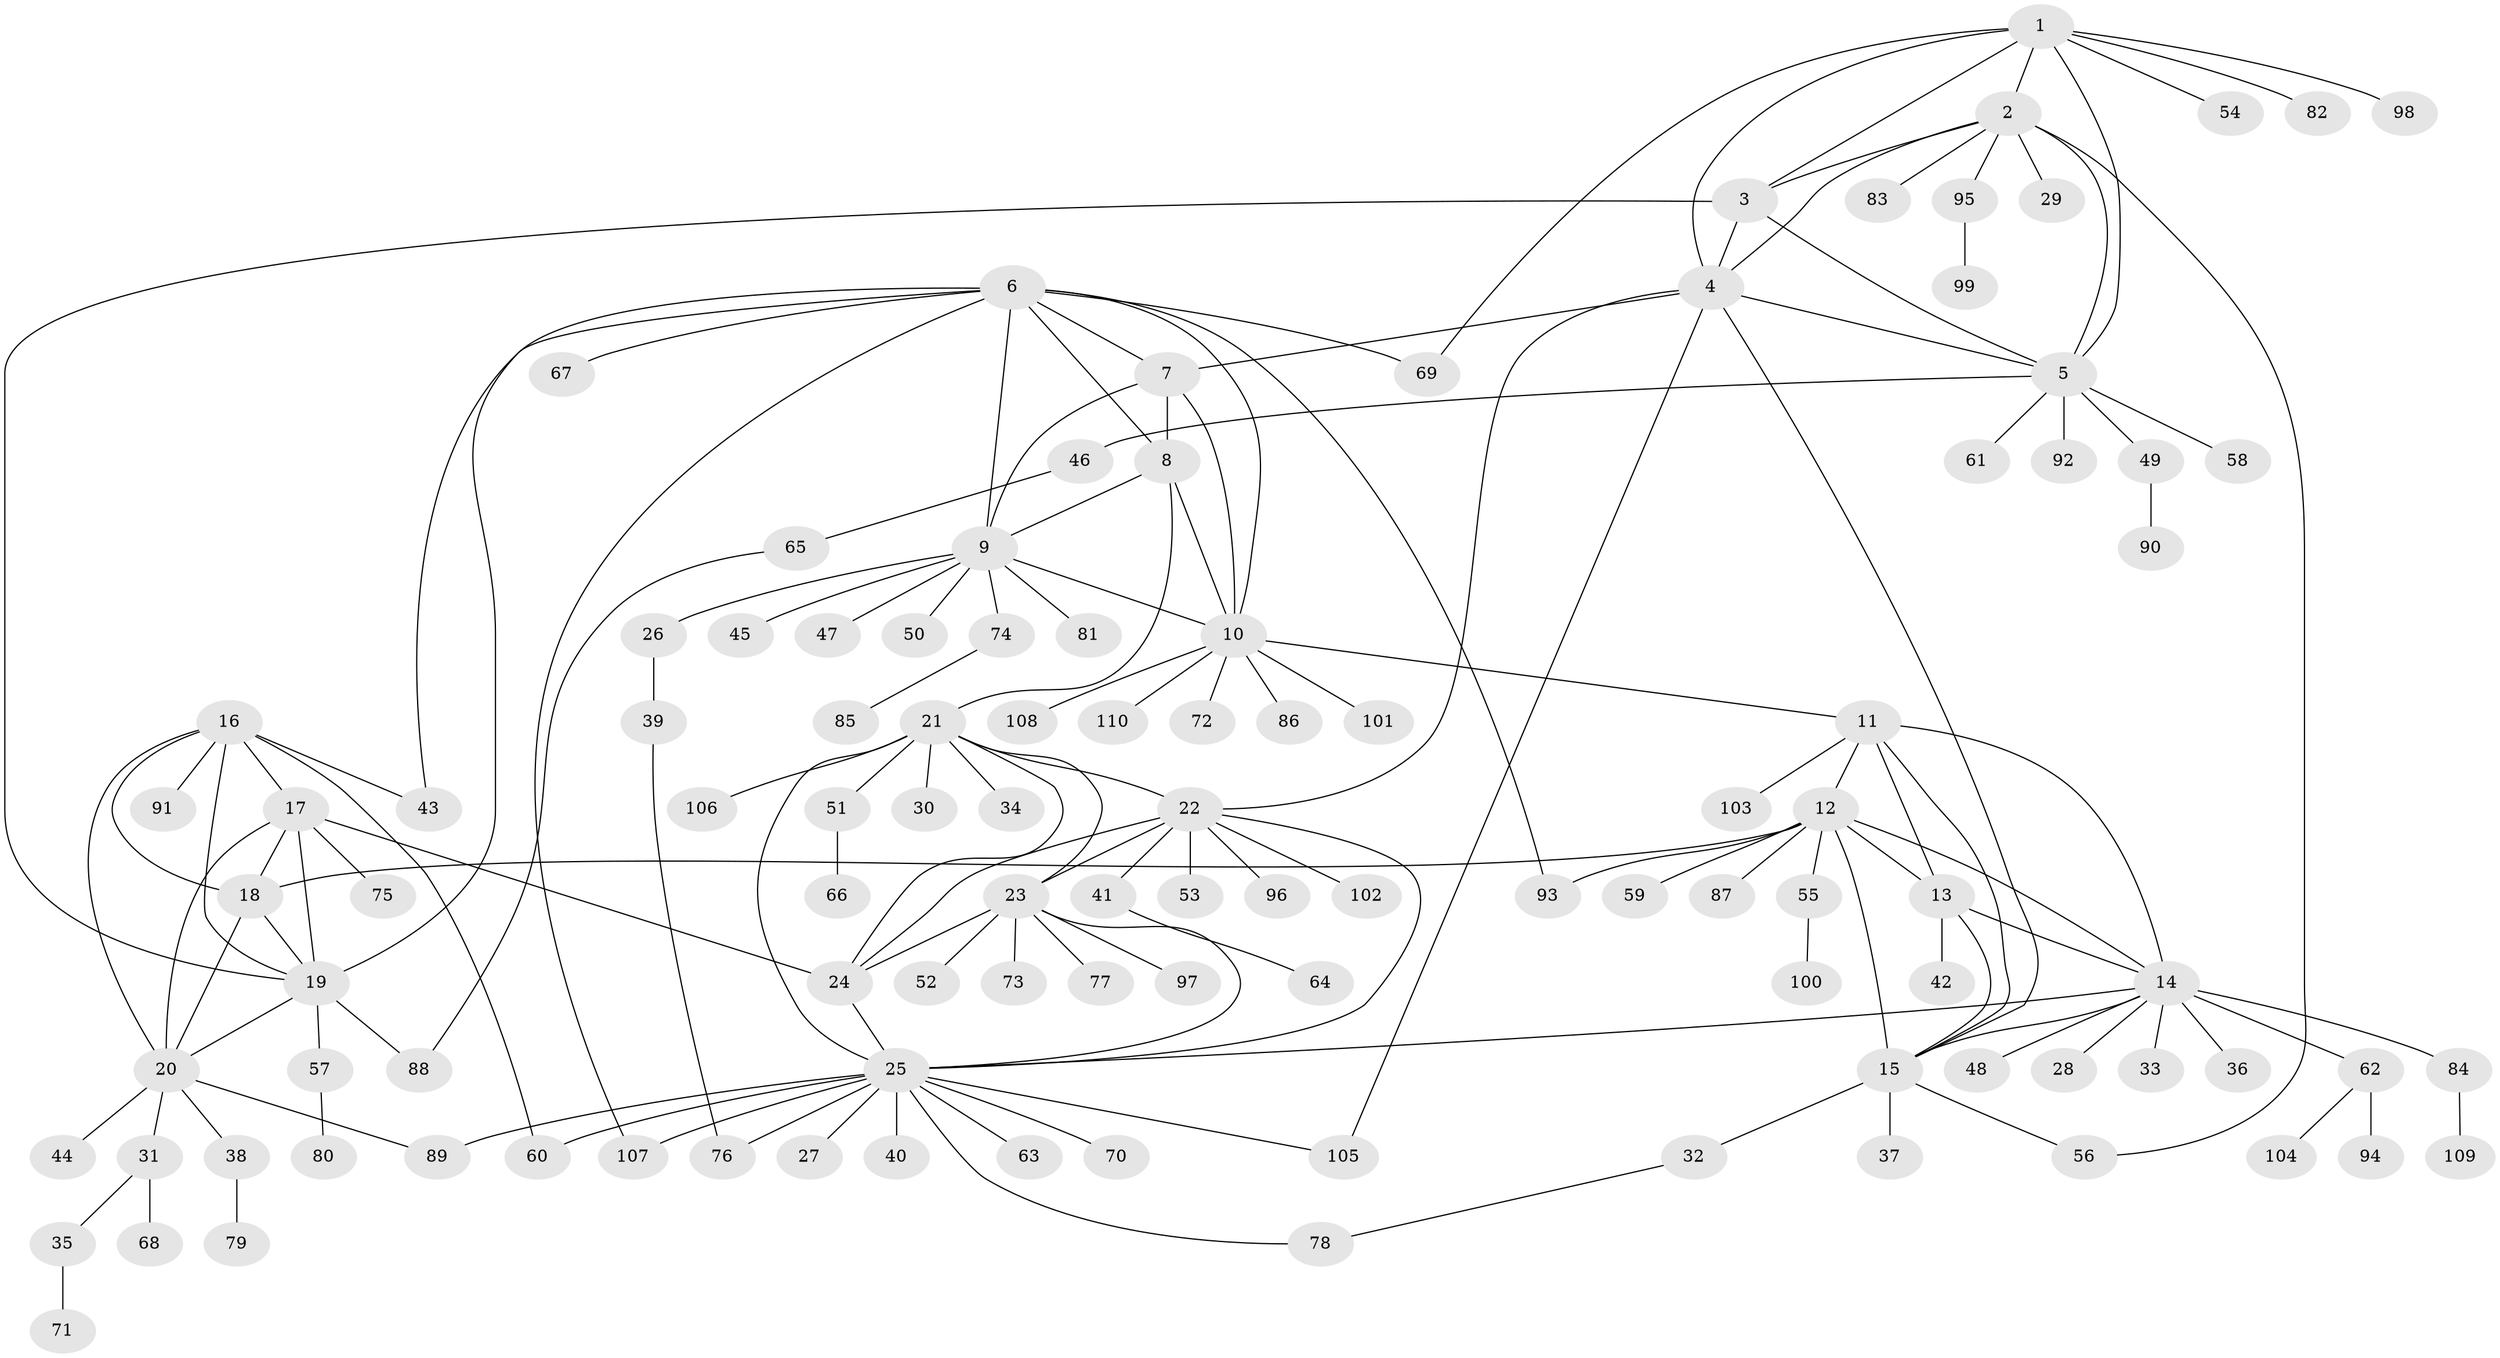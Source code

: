 // Generated by graph-tools (version 1.1) at 2025/50/03/09/25 03:50:28]
// undirected, 110 vertices, 156 edges
graph export_dot {
graph [start="1"]
  node [color=gray90,style=filled];
  1;
  2;
  3;
  4;
  5;
  6;
  7;
  8;
  9;
  10;
  11;
  12;
  13;
  14;
  15;
  16;
  17;
  18;
  19;
  20;
  21;
  22;
  23;
  24;
  25;
  26;
  27;
  28;
  29;
  30;
  31;
  32;
  33;
  34;
  35;
  36;
  37;
  38;
  39;
  40;
  41;
  42;
  43;
  44;
  45;
  46;
  47;
  48;
  49;
  50;
  51;
  52;
  53;
  54;
  55;
  56;
  57;
  58;
  59;
  60;
  61;
  62;
  63;
  64;
  65;
  66;
  67;
  68;
  69;
  70;
  71;
  72;
  73;
  74;
  75;
  76;
  77;
  78;
  79;
  80;
  81;
  82;
  83;
  84;
  85;
  86;
  87;
  88;
  89;
  90;
  91;
  92;
  93;
  94;
  95;
  96;
  97;
  98;
  99;
  100;
  101;
  102;
  103;
  104;
  105;
  106;
  107;
  108;
  109;
  110;
  1 -- 2;
  1 -- 3;
  1 -- 4;
  1 -- 5;
  1 -- 54;
  1 -- 69;
  1 -- 82;
  1 -- 98;
  2 -- 3;
  2 -- 4;
  2 -- 5;
  2 -- 29;
  2 -- 56;
  2 -- 83;
  2 -- 95;
  3 -- 4;
  3 -- 5;
  3 -- 19;
  4 -- 5;
  4 -- 7;
  4 -- 15;
  4 -- 22;
  4 -- 105;
  5 -- 46;
  5 -- 49;
  5 -- 58;
  5 -- 61;
  5 -- 92;
  6 -- 7;
  6 -- 8;
  6 -- 9;
  6 -- 10;
  6 -- 19;
  6 -- 43;
  6 -- 67;
  6 -- 69;
  6 -- 93;
  6 -- 107;
  7 -- 8;
  7 -- 9;
  7 -- 10;
  8 -- 9;
  8 -- 10;
  8 -- 21;
  9 -- 10;
  9 -- 26;
  9 -- 45;
  9 -- 47;
  9 -- 50;
  9 -- 74;
  9 -- 81;
  10 -- 11;
  10 -- 72;
  10 -- 86;
  10 -- 101;
  10 -- 108;
  10 -- 110;
  11 -- 12;
  11 -- 13;
  11 -- 14;
  11 -- 15;
  11 -- 103;
  12 -- 13;
  12 -- 14;
  12 -- 15;
  12 -- 18;
  12 -- 55;
  12 -- 59;
  12 -- 87;
  12 -- 93;
  13 -- 14;
  13 -- 15;
  13 -- 42;
  14 -- 15;
  14 -- 25;
  14 -- 28;
  14 -- 33;
  14 -- 36;
  14 -- 48;
  14 -- 62;
  14 -- 84;
  15 -- 32;
  15 -- 37;
  15 -- 56;
  16 -- 17;
  16 -- 18;
  16 -- 19;
  16 -- 20;
  16 -- 43;
  16 -- 60;
  16 -- 91;
  17 -- 18;
  17 -- 19;
  17 -- 20;
  17 -- 24;
  17 -- 75;
  18 -- 19;
  18 -- 20;
  19 -- 20;
  19 -- 57;
  19 -- 88;
  20 -- 31;
  20 -- 38;
  20 -- 44;
  20 -- 89;
  21 -- 22;
  21 -- 23;
  21 -- 24;
  21 -- 25;
  21 -- 30;
  21 -- 34;
  21 -- 51;
  21 -- 106;
  22 -- 23;
  22 -- 24;
  22 -- 25;
  22 -- 41;
  22 -- 53;
  22 -- 96;
  22 -- 102;
  23 -- 24;
  23 -- 25;
  23 -- 52;
  23 -- 73;
  23 -- 77;
  23 -- 97;
  24 -- 25;
  25 -- 27;
  25 -- 40;
  25 -- 60;
  25 -- 63;
  25 -- 70;
  25 -- 76;
  25 -- 78;
  25 -- 89;
  25 -- 105;
  25 -- 107;
  26 -- 39;
  31 -- 35;
  31 -- 68;
  32 -- 78;
  35 -- 71;
  38 -- 79;
  39 -- 76;
  41 -- 64;
  46 -- 65;
  49 -- 90;
  51 -- 66;
  55 -- 100;
  57 -- 80;
  62 -- 94;
  62 -- 104;
  65 -- 88;
  74 -- 85;
  84 -- 109;
  95 -- 99;
}
